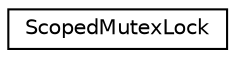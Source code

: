 digraph "Graphical Class Hierarchy"
{
 // LATEX_PDF_SIZE
  edge [fontname="Helvetica",fontsize="10",labelfontname="Helvetica",labelfontsize="10"];
  node [fontname="Helvetica",fontsize="10",shape=record];
  rankdir="LR";
  Node0 [label="ScopedMutexLock",height=0.2,width=0.4,color="black", fillcolor="white", style="filled",URL="$classScopedMutexLock.html",tooltip=" "];
}
